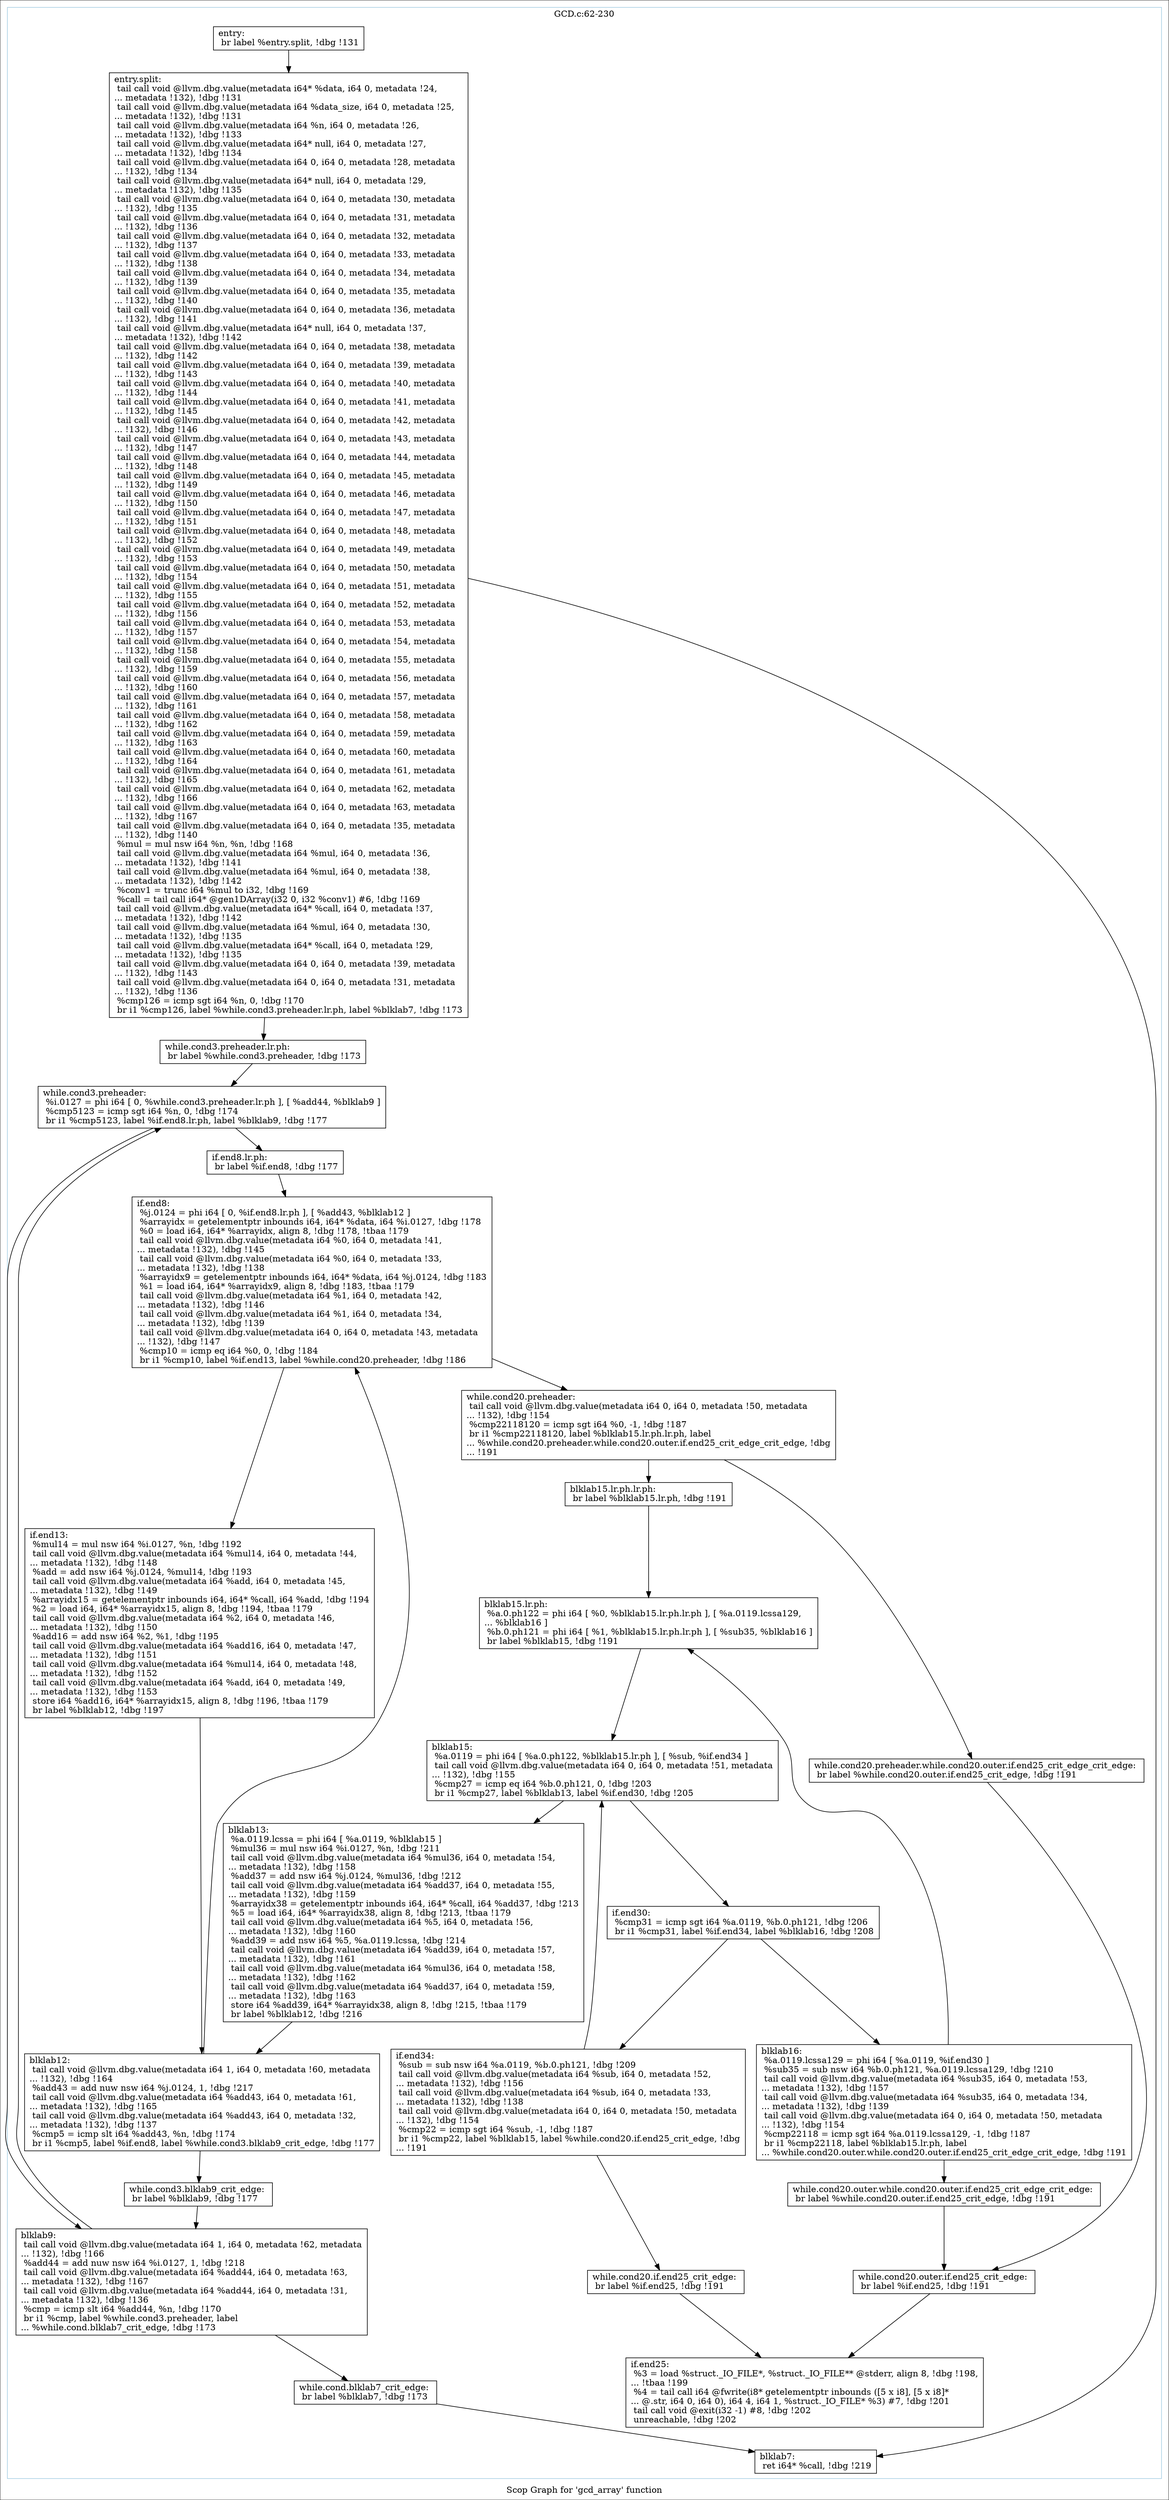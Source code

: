 digraph "Scop Graph for 'gcd_array' function" {
	label="Scop Graph for 'gcd_array' function";

	Node0xa434840 [shape=record,label="{entry:\l  br label %entry.split, !dbg !131\l}"];
	Node0xa434840 -> Node0xa4547b0;
	Node0xa4547b0 [shape=record,label="{entry.split:                                      \l  tail call void @llvm.dbg.value(metadata i64* %data, i64 0, metadata !24,\l... metadata !132), !dbg !131\l  tail call void @llvm.dbg.value(metadata i64 %data_size, i64 0, metadata !25,\l... metadata !132), !dbg !131\l  tail call void @llvm.dbg.value(metadata i64 %n, i64 0, metadata !26,\l... metadata !132), !dbg !133\l  tail call void @llvm.dbg.value(metadata i64* null, i64 0, metadata !27,\l... metadata !132), !dbg !134\l  tail call void @llvm.dbg.value(metadata i64 0, i64 0, metadata !28, metadata\l... !132), !dbg !134\l  tail call void @llvm.dbg.value(metadata i64* null, i64 0, metadata !29,\l... metadata !132), !dbg !135\l  tail call void @llvm.dbg.value(metadata i64 0, i64 0, metadata !30, metadata\l... !132), !dbg !135\l  tail call void @llvm.dbg.value(metadata i64 0, i64 0, metadata !31, metadata\l... !132), !dbg !136\l  tail call void @llvm.dbg.value(metadata i64 0, i64 0, metadata !32, metadata\l... !132), !dbg !137\l  tail call void @llvm.dbg.value(metadata i64 0, i64 0, metadata !33, metadata\l... !132), !dbg !138\l  tail call void @llvm.dbg.value(metadata i64 0, i64 0, metadata !34, metadata\l... !132), !dbg !139\l  tail call void @llvm.dbg.value(metadata i64 0, i64 0, metadata !35, metadata\l... !132), !dbg !140\l  tail call void @llvm.dbg.value(metadata i64 0, i64 0, metadata !36, metadata\l... !132), !dbg !141\l  tail call void @llvm.dbg.value(metadata i64* null, i64 0, metadata !37,\l... metadata !132), !dbg !142\l  tail call void @llvm.dbg.value(metadata i64 0, i64 0, metadata !38, metadata\l... !132), !dbg !142\l  tail call void @llvm.dbg.value(metadata i64 0, i64 0, metadata !39, metadata\l... !132), !dbg !143\l  tail call void @llvm.dbg.value(metadata i64 0, i64 0, metadata !40, metadata\l... !132), !dbg !144\l  tail call void @llvm.dbg.value(metadata i64 0, i64 0, metadata !41, metadata\l... !132), !dbg !145\l  tail call void @llvm.dbg.value(metadata i64 0, i64 0, metadata !42, metadata\l... !132), !dbg !146\l  tail call void @llvm.dbg.value(metadata i64 0, i64 0, metadata !43, metadata\l... !132), !dbg !147\l  tail call void @llvm.dbg.value(metadata i64 0, i64 0, metadata !44, metadata\l... !132), !dbg !148\l  tail call void @llvm.dbg.value(metadata i64 0, i64 0, metadata !45, metadata\l... !132), !dbg !149\l  tail call void @llvm.dbg.value(metadata i64 0, i64 0, metadata !46, metadata\l... !132), !dbg !150\l  tail call void @llvm.dbg.value(metadata i64 0, i64 0, metadata !47, metadata\l... !132), !dbg !151\l  tail call void @llvm.dbg.value(metadata i64 0, i64 0, metadata !48, metadata\l... !132), !dbg !152\l  tail call void @llvm.dbg.value(metadata i64 0, i64 0, metadata !49, metadata\l... !132), !dbg !153\l  tail call void @llvm.dbg.value(metadata i64 0, i64 0, metadata !50, metadata\l... !132), !dbg !154\l  tail call void @llvm.dbg.value(metadata i64 0, i64 0, metadata !51, metadata\l... !132), !dbg !155\l  tail call void @llvm.dbg.value(metadata i64 0, i64 0, metadata !52, metadata\l... !132), !dbg !156\l  tail call void @llvm.dbg.value(metadata i64 0, i64 0, metadata !53, metadata\l... !132), !dbg !157\l  tail call void @llvm.dbg.value(metadata i64 0, i64 0, metadata !54, metadata\l... !132), !dbg !158\l  tail call void @llvm.dbg.value(metadata i64 0, i64 0, metadata !55, metadata\l... !132), !dbg !159\l  tail call void @llvm.dbg.value(metadata i64 0, i64 0, metadata !56, metadata\l... !132), !dbg !160\l  tail call void @llvm.dbg.value(metadata i64 0, i64 0, metadata !57, metadata\l... !132), !dbg !161\l  tail call void @llvm.dbg.value(metadata i64 0, i64 0, metadata !58, metadata\l... !132), !dbg !162\l  tail call void @llvm.dbg.value(metadata i64 0, i64 0, metadata !59, metadata\l... !132), !dbg !163\l  tail call void @llvm.dbg.value(metadata i64 0, i64 0, metadata !60, metadata\l... !132), !dbg !164\l  tail call void @llvm.dbg.value(metadata i64 0, i64 0, metadata !61, metadata\l... !132), !dbg !165\l  tail call void @llvm.dbg.value(metadata i64 0, i64 0, metadata !62, metadata\l... !132), !dbg !166\l  tail call void @llvm.dbg.value(metadata i64 0, i64 0, metadata !63, metadata\l... !132), !dbg !167\l  tail call void @llvm.dbg.value(metadata i64 0, i64 0, metadata !35, metadata\l... !132), !dbg !140\l  %mul = mul nsw i64 %n, %n, !dbg !168\l  tail call void @llvm.dbg.value(metadata i64 %mul, i64 0, metadata !36,\l... metadata !132), !dbg !141\l  tail call void @llvm.dbg.value(metadata i64 %mul, i64 0, metadata !38,\l... metadata !132), !dbg !142\l  %conv1 = trunc i64 %mul to i32, !dbg !169\l  %call = tail call i64* @gen1DArray(i32 0, i32 %conv1) #6, !dbg !169\l  tail call void @llvm.dbg.value(metadata i64* %call, i64 0, metadata !37,\l... metadata !132), !dbg !142\l  tail call void @llvm.dbg.value(metadata i64 %mul, i64 0, metadata !30,\l... metadata !132), !dbg !135\l  tail call void @llvm.dbg.value(metadata i64* %call, i64 0, metadata !29,\l... metadata !132), !dbg !135\l  tail call void @llvm.dbg.value(metadata i64 0, i64 0, metadata !39, metadata\l... !132), !dbg !143\l  tail call void @llvm.dbg.value(metadata i64 0, i64 0, metadata !31, metadata\l... !132), !dbg !136\l  %cmp126 = icmp sgt i64 %n, 0, !dbg !170\l  br i1 %cmp126, label %while.cond3.preheader.lr.ph, label %blklab7, !dbg !173\l}"];
	Node0xa4547b0 -> Node0xa469e20;
	Node0xa4547b0 -> Node0xa4413a0;
	Node0xa469e20 [shape=record,label="{while.cond3.preheader.lr.ph:                      \l  br label %while.cond3.preheader, !dbg !173\l}"];
	Node0xa469e20 -> Node0xa455780;
	Node0xa455780 [shape=record,label="{while.cond3.preheader:                            \l  %i.0127 = phi i64 [ 0, %while.cond3.preheader.lr.ph ], [ %add44, %blklab9 ]\l  %cmp5123 = icmp sgt i64 %n, 0, !dbg !174\l  br i1 %cmp5123, label %if.end8.lr.ph, label %blklab9, !dbg !177\l}"];
	Node0xa455780 -> Node0xa4624c0;
	Node0xa455780 -> Node0xa41a230;
	Node0xa4624c0 [shape=record,label="{if.end8.lr.ph:                                    \l  br label %if.end8, !dbg !177\l}"];
	Node0xa4624c0 -> Node0xa4420f0;
	Node0xa4420f0 [shape=record,label="{if.end8:                                          \l  %j.0124 = phi i64 [ 0, %if.end8.lr.ph ], [ %add43, %blklab12 ]\l  %arrayidx = getelementptr inbounds i64, i64* %data, i64 %i.0127, !dbg !178\l  %0 = load i64, i64* %arrayidx, align 8, !dbg !178, !tbaa !179\l  tail call void @llvm.dbg.value(metadata i64 %0, i64 0, metadata !41,\l... metadata !132), !dbg !145\l  tail call void @llvm.dbg.value(metadata i64 %0, i64 0, metadata !33,\l... metadata !132), !dbg !138\l  %arrayidx9 = getelementptr inbounds i64, i64* %data, i64 %j.0124, !dbg !183\l  %1 = load i64, i64* %arrayidx9, align 8, !dbg !183, !tbaa !179\l  tail call void @llvm.dbg.value(metadata i64 %1, i64 0, metadata !42,\l... metadata !132), !dbg !146\l  tail call void @llvm.dbg.value(metadata i64 %1, i64 0, metadata !34,\l... metadata !132), !dbg !139\l  tail call void @llvm.dbg.value(metadata i64 0, i64 0, metadata !43, metadata\l... !132), !dbg !147\l  %cmp10 = icmp eq i64 %0, 0, !dbg !184\l  br i1 %cmp10, label %if.end13, label %while.cond20.preheader, !dbg !186\l}"];
	Node0xa4420f0 -> Node0xa454940;
	Node0xa4420f0 -> Node0xa4409d0;
	Node0xa454940 [shape=record,label="{if.end13:                                         \l  %mul14 = mul nsw i64 %i.0127, %n, !dbg !192\l  tail call void @llvm.dbg.value(metadata i64 %mul14, i64 0, metadata !44,\l... metadata !132), !dbg !148\l  %add = add nsw i64 %j.0124, %mul14, !dbg !193\l  tail call void @llvm.dbg.value(metadata i64 %add, i64 0, metadata !45,\l... metadata !132), !dbg !149\l  %arrayidx15 = getelementptr inbounds i64, i64* %call, i64 %add, !dbg !194\l  %2 = load i64, i64* %arrayidx15, align 8, !dbg !194, !tbaa !179\l  tail call void @llvm.dbg.value(metadata i64 %2, i64 0, metadata !46,\l... metadata !132), !dbg !150\l  %add16 = add nsw i64 %2, %1, !dbg !195\l  tail call void @llvm.dbg.value(metadata i64 %add16, i64 0, metadata !47,\l... metadata !132), !dbg !151\l  tail call void @llvm.dbg.value(metadata i64 %mul14, i64 0, metadata !48,\l... metadata !132), !dbg !152\l  tail call void @llvm.dbg.value(metadata i64 %add, i64 0, metadata !49,\l... metadata !132), !dbg !153\l  store i64 %add16, i64* %arrayidx15, align 8, !dbg !196, !tbaa !179\l  br label %blklab12, !dbg !197\l}"];
	Node0xa454940 -> Node0xa41afb0;
	Node0xa41afb0 [shape=record,label="{blklab12:                                         \l  tail call void @llvm.dbg.value(metadata i64 1, i64 0, metadata !60, metadata\l... !132), !dbg !164\l  %add43 = add nuw nsw i64 %j.0124, 1, !dbg !217\l  tail call void @llvm.dbg.value(metadata i64 %add43, i64 0, metadata !61,\l... metadata !132), !dbg !165\l  tail call void @llvm.dbg.value(metadata i64 %add43, i64 0, metadata !32,\l... metadata !132), !dbg !137\l  %cmp5 = icmp slt i64 %add43, %n, !dbg !174\l  br i1 %cmp5, label %if.end8, label %while.cond3.blklab9_crit_edge, !dbg !177\l}"];
	Node0xa41afb0 -> Node0xa4420f0;
	Node0xa41afb0 -> Node0xa435ca0;
	Node0xa435ca0 [shape=record,label="{while.cond3.blklab9_crit_edge:                    \l  br label %blklab9, !dbg !177\l}"];
	Node0xa435ca0 -> Node0xa41a230;
	Node0xa41a230 [shape=record,label="{blklab9:                                          \l  tail call void @llvm.dbg.value(metadata i64 1, i64 0, metadata !62, metadata\l... !132), !dbg !166\l  %add44 = add nuw nsw i64 %i.0127, 1, !dbg !218\l  tail call void @llvm.dbg.value(metadata i64 %add44, i64 0, metadata !63,\l... metadata !132), !dbg !167\l  tail call void @llvm.dbg.value(metadata i64 %add44, i64 0, metadata !31,\l... metadata !132), !dbg !136\l  %cmp = icmp slt i64 %add44, %n, !dbg !170\l  br i1 %cmp, label %while.cond3.preheader, label\l... %while.cond.blklab7_crit_edge, !dbg !173\l}"];
	Node0xa41a230 -> Node0xa455780;
	Node0xa41a230 -> Node0xa43b5e0;
	Node0xa43b5e0 [shape=record,label="{while.cond.blklab7_crit_edge:                     \l  br label %blklab7, !dbg !173\l}"];
	Node0xa43b5e0 -> Node0xa4413a0;
	Node0xa4413a0 [shape=record,label="{blklab7:                                          \l  ret i64* %call, !dbg !219\l}"];
	Node0xa4409d0 [shape=record,label="{while.cond20.preheader:                           \l  tail call void @llvm.dbg.value(metadata i64 0, i64 0, metadata !50, metadata\l... !132), !dbg !154\l  %cmp22118120 = icmp sgt i64 %0, -1, !dbg !187\l  br i1 %cmp22118120, label %blklab15.lr.ph.lr.ph, label\l... %while.cond20.preheader.while.cond20.outer.if.end25_crit_edge_crit_edge, !dbg\l... !191\l}"];
	Node0xa4409d0 -> Node0xa42e0b0;
	Node0xa4409d0 -> Node0xa463c10;
	Node0xa42e0b0 [shape=record,label="{blklab15.lr.ph.lr.ph:                             \l  br label %blklab15.lr.ph, !dbg !191\l}"];
	Node0xa42e0b0 -> Node0xa42b730;
	Node0xa42b730 [shape=record,label="{blklab15.lr.ph:                                   \l  %a.0.ph122 = phi i64 [ %0, %blklab15.lr.ph.lr.ph ], [ %a.0119.lcssa129,\l... %blklab16 ]\l  %b.0.ph121 = phi i64 [ %1, %blklab15.lr.ph.lr.ph ], [ %sub35, %blklab16 ]\l  br label %blklab15, !dbg !191\l}"];
	Node0xa42b730 -> Node0xa427f90;
	Node0xa427f90 [shape=record,label="{blklab15:                                         \l  %a.0119 = phi i64 [ %a.0.ph122, %blklab15.lr.ph ], [ %sub, %if.end34 ]\l  tail call void @llvm.dbg.value(metadata i64 0, i64 0, metadata !51, metadata\l... !132), !dbg !155\l  %cmp27 = icmp eq i64 %b.0.ph121, 0, !dbg !203\l  br i1 %cmp27, label %blklab13, label %if.end30, !dbg !205\l}"];
	Node0xa427f90 -> Node0xa460aa0;
	Node0xa427f90 -> Node0xa4155d0;
	Node0xa460aa0 [shape=record,label="{blklab13:                                         \l  %a.0119.lcssa = phi i64 [ %a.0119, %blklab15 ]\l  %mul36 = mul nsw i64 %i.0127, %n, !dbg !211\l  tail call void @llvm.dbg.value(metadata i64 %mul36, i64 0, metadata !54,\l... metadata !132), !dbg !158\l  %add37 = add nsw i64 %j.0124, %mul36, !dbg !212\l  tail call void @llvm.dbg.value(metadata i64 %add37, i64 0, metadata !55,\l... metadata !132), !dbg !159\l  %arrayidx38 = getelementptr inbounds i64, i64* %call, i64 %add37, !dbg !213\l  %5 = load i64, i64* %arrayidx38, align 8, !dbg !213, !tbaa !179\l  tail call void @llvm.dbg.value(metadata i64 %5, i64 0, metadata !56,\l... metadata !132), !dbg !160\l  %add39 = add nsw i64 %5, %a.0119.lcssa, !dbg !214\l  tail call void @llvm.dbg.value(metadata i64 %add39, i64 0, metadata !57,\l... metadata !132), !dbg !161\l  tail call void @llvm.dbg.value(metadata i64 %mul36, i64 0, metadata !58,\l... metadata !132), !dbg !162\l  tail call void @llvm.dbg.value(metadata i64 %add37, i64 0, metadata !59,\l... metadata !132), !dbg !163\l  store i64 %add39, i64* %arrayidx38, align 8, !dbg !215, !tbaa !179\l  br label %blklab12, !dbg !216\l}"];
	Node0xa460aa0 -> Node0xa41afb0;
	Node0xa4155d0 [shape=record,label="{if.end30:                                         \l  %cmp31 = icmp sgt i64 %a.0119, %b.0.ph121, !dbg !206\l  br i1 %cmp31, label %if.end34, label %blklab16, !dbg !208\l}"];
	Node0xa4155d0 -> Node0xa46b8a0;
	Node0xa4155d0 -> Node0xa40e800;
	Node0xa46b8a0 [shape=record,label="{if.end34:                                         \l  %sub = sub nsw i64 %a.0119, %b.0.ph121, !dbg !209\l  tail call void @llvm.dbg.value(metadata i64 %sub, i64 0, metadata !52,\l... metadata !132), !dbg !156\l  tail call void @llvm.dbg.value(metadata i64 %sub, i64 0, metadata !33,\l... metadata !132), !dbg !138\l  tail call void @llvm.dbg.value(metadata i64 0, i64 0, metadata !50, metadata\l... !132), !dbg !154\l  %cmp22 = icmp sgt i64 %sub, -1, !dbg !187\l  br i1 %cmp22, label %blklab15, label %while.cond20.if.end25_crit_edge, !dbg\l... !191\l}"];
	Node0xa46b8a0 -> Node0xa427f90;
	Node0xa46b8a0 -> Node0xa420160;
	Node0xa420160 [shape=record,label="{while.cond20.if.end25_crit_edge:                  \l  br label %if.end25, !dbg !191\l}"];
	Node0xa420160 -> Node0xa46b090;
	Node0xa46b090 [shape=record,label="{if.end25:                                         \l  %3 = load %struct._IO_FILE*, %struct._IO_FILE** @stderr, align 8, !dbg !198,\l... !tbaa !199\l  %4 = tail call i64 @fwrite(i8* getelementptr inbounds ([5 x i8], [5 x i8]*\l... @.str, i64 0, i64 0), i64 4, i64 1, %struct._IO_FILE* %3) #7, !dbg !201\l  tail call void @exit(i32 -1) #8, !dbg !202\l  unreachable, !dbg !202\l}"];
	Node0xa40e800 [shape=record,label="{blklab16:                                         \l  %a.0119.lcssa129 = phi i64 [ %a.0119, %if.end30 ]\l  %sub35 = sub nsw i64 %b.0.ph121, %a.0119.lcssa129, !dbg !210\l  tail call void @llvm.dbg.value(metadata i64 %sub35, i64 0, metadata !53,\l... metadata !132), !dbg !157\l  tail call void @llvm.dbg.value(metadata i64 %sub35, i64 0, metadata !34,\l... metadata !132), !dbg !139\l  tail call void @llvm.dbg.value(metadata i64 0, i64 0, metadata !50, metadata\l... !132), !dbg !154\l  %cmp22118 = icmp sgt i64 %a.0119.lcssa129, -1, !dbg !187\l  br i1 %cmp22118, label %blklab15.lr.ph, label\l... %while.cond20.outer.while.cond20.outer.if.end25_crit_edge_crit_edge, !dbg !191\l}"];
	Node0xa40e800 -> Node0xa42b730;
	Node0xa40e800 -> Node0xa4202f0;
	Node0xa4202f0 [shape=record,label="{while.cond20.outer.while.cond20.outer.if.end25_crit_edge_crit_edge: \l  br label %while.cond20.outer.if.end25_crit_edge, !dbg !191\l}"];
	Node0xa4202f0 -> Node0xa445d90;
	Node0xa445d90 [shape=record,label="{while.cond20.outer.if.end25_crit_edge:            \l  br label %if.end25, !dbg !191\l}"];
	Node0xa445d90 -> Node0xa46b090;
	Node0xa463c10 [shape=record,label="{while.cond20.preheader.while.cond20.outer.if.end25_crit_edge_crit_edge: \l  br label %while.cond20.outer.if.end25_crit_edge, !dbg !191\l}"];
	Node0xa463c10 -> Node0xa445d90;
	colorscheme = "paired12"
        subgraph cluster_0xa46c380 {
          label = "GCD.c:62-230
";
          style = solid;
          color = 1
          Node0xa434840;
          Node0xa4547b0;
          Node0xa469e20;
          Node0xa455780;
          Node0xa4624c0;
          Node0xa4420f0;
          Node0xa454940;
          Node0xa41afb0;
          Node0xa435ca0;
          Node0xa41a230;
          Node0xa43b5e0;
          Node0xa4413a0;
          Node0xa4409d0;
          Node0xa42e0b0;
          Node0xa42b730;
          Node0xa427f90;
          Node0xa460aa0;
          Node0xa4155d0;
          Node0xa46b8a0;
          Node0xa420160;
          Node0xa46b090;
          Node0xa40e800;
          Node0xa4202f0;
          Node0xa445d90;
          Node0xa463c10;
        }
}
